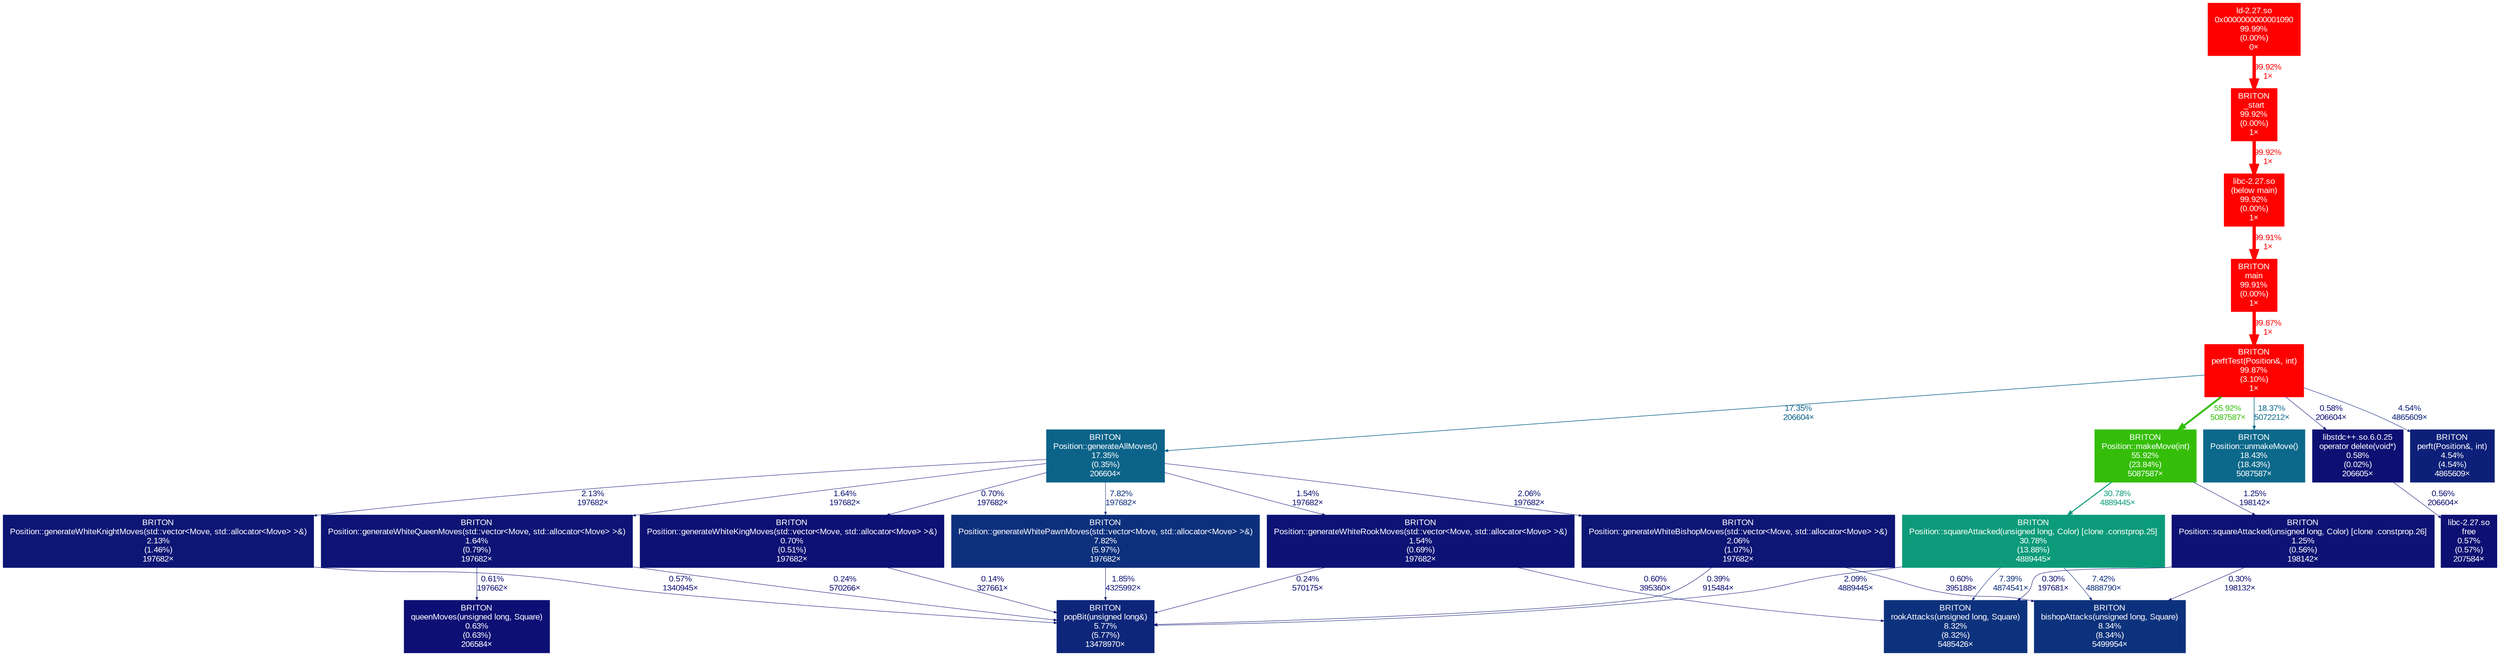 digraph {
	graph [fontname=Arial, nodesep=0.125, ranksep=0.25];
	node [fontcolor=white, fontname=Arial, height=0, shape=box, style=filled, width=0];
	edge [fontname=Arial];
	"(below main)" [color="#ff0100", fontcolor="#ffffff", fontsize="10.00", label="libc-2.27.so\n(below main)\n99.92%\n(0.00%)\n1×"];
	"(below main)" -> main [arrowsize="1.00", color="#ff0100", fontcolor="#ff0100", fontsize="10.00", label="99.91%\n1×", labeldistance="4.00", penwidth="4.00"];
	"0x0000000000001090" [color="#ff0000", fontcolor="#ffffff", fontsize="10.00", label="ld-2.27.so\n0x0000000000001090\n99.99%\n(0.00%)\n0×"];
	"0x0000000000001090" -> "_start" [arrowsize="1.00", color="#ff0100", fontcolor="#ff0100", fontsize="10.00", label="99.92%\n1×", labeldistance="4.00", penwidth="4.00"];
	"Position::generateAllMoves()" [color="#0c6389", fontcolor="#ffffff", fontsize="10.00", label="BRITON\nPosition::generateAllMoves()\n17.35%\n(0.35%)\n206604×"];
	"Position::generateAllMoves()" -> "Position::generateWhiteBishopMoves(std::vector<Move, std::allocator<Move> >&)" [arrowsize="0.35", color="#0d1575", fontcolor="#0d1575", fontsize="10.00", label="2.06%\n197682×", labeldistance="0.50", penwidth="0.50"];
	"Position::generateAllMoves()" -> "Position::generateWhiteKingMoves(std::vector<Move, std::allocator<Move> >&)" [arrowsize="0.35", color="#0d1074", fontcolor="#0d1074", fontsize="10.00", label="0.70%\n197682×", labeldistance="0.50", penwidth="0.50"];
	"Position::generateAllMoves()" -> "Position::generateWhiteKnightMoves(std::vector<Move, std::allocator<Move> >&)" [arrowsize="0.35", color="#0d1675", fontcolor="#0d1675", fontsize="10.00", label="2.13%\n197682×", labeldistance="0.50", penwidth="0.50"];
	"Position::generateAllMoves()" -> "Position::generateWhitePawnMoves(std::vector<Move, std::allocator<Move> >&)" [arrowsize="0.35", color="#0d307d", fontcolor="#0d307d", fontsize="10.00", label="7.82%\n197682×", labeldistance="0.50", penwidth="0.50"];
	"Position::generateAllMoves()" -> "Position::generateWhiteQueenMoves(std::vector<Move, std::allocator<Move> >&)" [arrowsize="0.35", color="#0d1475", fontcolor="#0d1475", fontsize="10.00", label="1.64%\n197682×", labeldistance="0.50", penwidth="0.50"];
	"Position::generateAllMoves()" -> "Position::generateWhiteRookMoves(std::vector<Move, std::allocator<Move> >&)" [arrowsize="0.35", color="#0d1375", fontcolor="#0d1375", fontsize="10.00", label="1.54%\n197682×", labeldistance="0.50", penwidth="0.50"];
	"Position::generateWhiteBishopMoves(std::vector<Move, std::allocator<Move> >&)" [color="#0d1575", fontcolor="#ffffff", fontsize="10.00", label="BRITON\nPosition::generateWhiteBishopMoves(std::vector<Move, std::allocator<Move> >&)\n2.06%\n(1.07%)\n197682×"];
	"Position::generateWhiteBishopMoves(std::vector<Move, std::allocator<Move> >&)" -> "bishopAttacks(unsigned long, Square)" [arrowsize="0.35", color="#0d0f74", fontcolor="#0d0f74", fontsize="10.00", label="0.60%\n395188×", labeldistance="0.50", penwidth="0.50"];
	"Position::generateWhiteBishopMoves(std::vector<Move, std::allocator<Move> >&)" -> "popBit(unsigned long&)" [arrowsize="0.35", color="#0d0e73", fontcolor="#0d0e73", fontsize="10.00", label="0.39%\n915484×", labeldistance="0.50", penwidth="0.50"];
	"Position::generateWhiteKingMoves(std::vector<Move, std::allocator<Move> >&)" [color="#0d1074", fontcolor="#ffffff", fontsize="10.00", label="BRITON\nPosition::generateWhiteKingMoves(std::vector<Move, std::allocator<Move> >&)\n0.70%\n(0.51%)\n197682×"];
	"Position::generateWhiteKingMoves(std::vector<Move, std::allocator<Move> >&)" -> "popBit(unsigned long&)" [arrowsize="0.35", color="#0d0d73", fontcolor="#0d0d73", fontsize="10.00", label="0.14%\n327661×", labeldistance="0.50", penwidth="0.50"];
	"Position::generateWhiteKnightMoves(std::vector<Move, std::allocator<Move> >&)" [color="#0d1675", fontcolor="#ffffff", fontsize="10.00", label="BRITON\nPosition::generateWhiteKnightMoves(std::vector<Move, std::allocator<Move> >&)\n2.13%\n(1.46%)\n197682×"];
	"Position::generateWhiteKnightMoves(std::vector<Move, std::allocator<Move> >&)" -> "popBit(unsigned long&)" [arrowsize="0.35", color="#0d0f73", fontcolor="#0d0f73", fontsize="10.00", label="0.57%\n1340945×", labeldistance="0.50", penwidth="0.50"];
	"Position::generateWhitePawnMoves(std::vector<Move, std::allocator<Move> >&)" [color="#0d307d", fontcolor="#ffffff", fontsize="10.00", label="BRITON\nPosition::generateWhitePawnMoves(std::vector<Move, std::allocator<Move> >&)\n7.82%\n(5.97%)\n197682×"];
	"Position::generateWhitePawnMoves(std::vector<Move, std::allocator<Move> >&)" -> "popBit(unsigned long&)" [arrowsize="0.35", color="#0d1475", fontcolor="#0d1475", fontsize="10.00", label="1.85%\n4325992×", labeldistance="0.50", penwidth="0.50"];
	"Position::generateWhiteQueenMoves(std::vector<Move, std::allocator<Move> >&)" [color="#0d1475", fontcolor="#ffffff", fontsize="10.00", label="BRITON\nPosition::generateWhiteQueenMoves(std::vector<Move, std::allocator<Move> >&)\n1.64%\n(0.79%)\n197682×"];
	"Position::generateWhiteQueenMoves(std::vector<Move, std::allocator<Move> >&)" -> "popBit(unsigned long&)" [arrowsize="0.35", color="#0d0e73", fontcolor="#0d0e73", fontsize="10.00", label="0.24%\n570266×", labeldistance="0.50", penwidth="0.50"];
	"Position::generateWhiteQueenMoves(std::vector<Move, std::allocator<Move> >&)" -> "queenMoves(unsigned long, Square)" [arrowsize="0.35", color="#0d0f74", fontcolor="#0d0f74", fontsize="10.00", label="0.61%\n197662×", labeldistance="0.50", penwidth="0.50"];
	"Position::generateWhiteRookMoves(std::vector<Move, std::allocator<Move> >&)" [color="#0d1375", fontcolor="#ffffff", fontsize="10.00", label="BRITON\nPosition::generateWhiteRookMoves(std::vector<Move, std::allocator<Move> >&)\n1.54%\n(0.69%)\n197682×"];
	"Position::generateWhiteRookMoves(std::vector<Move, std::allocator<Move> >&)" -> "popBit(unsigned long&)" [arrowsize="0.35", color="#0d0e73", fontcolor="#0d0e73", fontsize="10.00", label="0.24%\n570175×", labeldistance="0.50", penwidth="0.50"];
	"Position::generateWhiteRookMoves(std::vector<Move, std::allocator<Move> >&)" -> "rookAttacks(unsigned long, Square)" [arrowsize="0.35", color="#0d0f74", fontcolor="#0d0f74", fontsize="10.00", label="0.60%\n395360×", labeldistance="0.50", penwidth="0.50"];
	"Position::makeMove(int)" [color="#34be09", fontcolor="#ffffff", fontsize="10.00", label="BRITON\nPosition::makeMove(int)\n55.92%\n(23.84%)\n5087587×"];
	"Position::makeMove(int)" -> "Position::squareAttacked(unsigned long, Color) [clone .constprop.25]" [arrowsize="0.55", color="#0c9b7a", fontcolor="#0c9b7a", fontsize="10.00", label="30.78%\n4889445×", labeldistance="1.23", penwidth="1.23"];
	"Position::makeMove(int)" -> "Position::squareAttacked(unsigned long, Color) [clone .constprop.26]" [arrowsize="0.35", color="#0d1274", fontcolor="#0d1274", fontsize="10.00", label="1.25%\n198142×", labeldistance="0.50", penwidth="0.50"];
	"Position::squareAttacked(unsigned long, Color) [clone .constprop.25]" [color="#0c9b7a", fontcolor="#ffffff", fontsize="10.00", label="BRITON\nPosition::squareAttacked(unsigned long, Color) [clone .constprop.25]\n30.78%\n(13.88%)\n4889445×"];
	"Position::squareAttacked(unsigned long, Color) [clone .constprop.25]" -> "bishopAttacks(unsigned long, Square)" [arrowsize="0.35", color="#0d2e7c", fontcolor="#0d2e7c", fontsize="10.00", label="7.42%\n4888790×", labeldistance="0.50", penwidth="0.50"];
	"Position::squareAttacked(unsigned long, Color) [clone .constprop.25]" -> "popBit(unsigned long&)" [arrowsize="0.35", color="#0d1675", fontcolor="#0d1675", fontsize="10.00", label="2.09%\n4889445×", labeldistance="0.50", penwidth="0.50"];
	"Position::squareAttacked(unsigned long, Color) [clone .constprop.25]" -> "rookAttacks(unsigned long, Square)" [arrowsize="0.35", color="#0d2e7c", fontcolor="#0d2e7c", fontsize="10.00", label="7.39%\n4874541×", labeldistance="0.50", penwidth="0.50"];
	"Position::squareAttacked(unsigned long, Color) [clone .constprop.26]" [color="#0d1274", fontcolor="#ffffff", fontsize="10.00", label="BRITON\nPosition::squareAttacked(unsigned long, Color) [clone .constprop.26]\n1.25%\n(0.56%)\n198142×"];
	"Position::squareAttacked(unsigned long, Color) [clone .constprop.26]" -> "bishopAttacks(unsigned long, Square)" [arrowsize="0.35", color="#0d0e73", fontcolor="#0d0e73", fontsize="10.00", label="0.30%\n198132×", labeldistance="0.50", penwidth="0.50"];
	"Position::squareAttacked(unsigned long, Color) [clone .constprop.26]" -> "rookAttacks(unsigned long, Square)" [arrowsize="0.35", color="#0d0e73", fontcolor="#0d0e73", fontsize="10.00", label="0.30%\n197681×", labeldistance="0.50", penwidth="0.50"];
	"Position::unmakeMove()" [color="#0c698b", fontcolor="#ffffff", fontsize="10.00", label="BRITON\nPosition::unmakeMove()\n18.43%\n(18.43%)\n5087587×"];
	"_start" [color="#ff0100", fontcolor="#ffffff", fontsize="10.00", label="BRITON\n_start\n99.92%\n(0.00%)\n1×"];
	"_start" -> "(below main)" [arrowsize="1.00", color="#ff0100", fontcolor="#ff0100", fontsize="10.00", label="99.92%\n1×", labeldistance="4.00", penwidth="4.00"];
	"bishopAttacks(unsigned long, Square)" [color="#0d327d", fontcolor="#ffffff", fontsize="10.00", label="BRITON\nbishopAttacks(unsigned long, Square)\n8.34%\n(8.34%)\n5499954×"];
	free [color="#0d0f73", fontcolor="#ffffff", fontsize="10.00", label="libc-2.27.so\nfree\n0.57%\n(0.57%)\n207584×"];
	main [color="#ff0100", fontcolor="#ffffff", fontsize="10.00", label="BRITON\nmain\n99.91%\n(0.00%)\n1×"];
	main -> "perftTest(Position&, int)" [arrowsize="1.00", color="#ff0100", fontcolor="#ff0100", fontsize="10.00", label="99.87%\n1×", labeldistance="3.99", penwidth="3.99"];
	"operator delete(void*)" [color="#0d0f73", fontcolor="#ffffff", fontsize="10.00", label="libstdc++.so.6.0.25\noperator delete(void*)\n0.58%\n(0.02%)\n206605×"];
	"operator delete(void*)" -> free [arrowsize="0.35", color="#0d0f73", fontcolor="#0d0f73", fontsize="10.00", label="0.56%\n206604×", labeldistance="0.50", penwidth="0.50"];
	"perft(Position&, int)" [color="#0d2079", fontcolor="#ffffff", fontsize="10.00", label="BRITON\nperft(Position&, int)\n4.54%\n(4.54%)\n4865609×"];
	"perftTest(Position&, int)" [color="#ff0100", fontcolor="#ffffff", fontsize="10.00", label="BRITON\nperftTest(Position&, int)\n99.87%\n(3.10%)\n1×"];
	"perftTest(Position&, int)" -> "Position::generateAllMoves()" [arrowsize="0.42", color="#0c6389", fontcolor="#0c6389", fontsize="10.00", label="17.35%\n206604×", labeldistance="0.69", penwidth="0.69"];
	"perftTest(Position&, int)" -> "Position::makeMove(int)" [arrowsize="0.75", color="#34be09", fontcolor="#34be09", fontsize="10.00", label="55.92%\n5087587×", labeldistance="2.24", penwidth="2.24"];
	"perftTest(Position&, int)" -> "Position::unmakeMove()" [arrowsize="0.43", color="#0c698b", fontcolor="#0c698b", fontsize="10.00", label="18.37%\n5072212×", labeldistance="0.73", penwidth="0.73"];
	"perftTest(Position&, int)" -> "operator delete(void*)" [arrowsize="0.35", color="#0d0f73", fontcolor="#0d0f73", fontsize="10.00", label="0.58%\n206604×", labeldistance="0.50", penwidth="0.50"];
	"perftTest(Position&, int)" -> "perft(Position&, int)" [arrowsize="0.35", color="#0d2079", fontcolor="#0d2079", fontsize="10.00", label="4.54%\n4865609×", labeldistance="0.50", penwidth="0.50"];
	"popBit(unsigned long&)" [color="#0d267a", fontcolor="#ffffff", fontsize="10.00", label="BRITON\npopBit(unsigned long&)\n5.77%\n(5.77%)\n13478970×"];
	"queenMoves(unsigned long, Square)" [color="#0d0f74", fontcolor="#ffffff", fontsize="10.00", label="BRITON\nqueenMoves(unsigned long, Square)\n0.63%\n(0.63%)\n206584×"];
	"rookAttacks(unsigned long, Square)" [color="#0d327d", fontcolor="#ffffff", fontsize="10.00", label="BRITON\nrookAttacks(unsigned long, Square)\n8.32%\n(8.32%)\n5485426×"];
}
